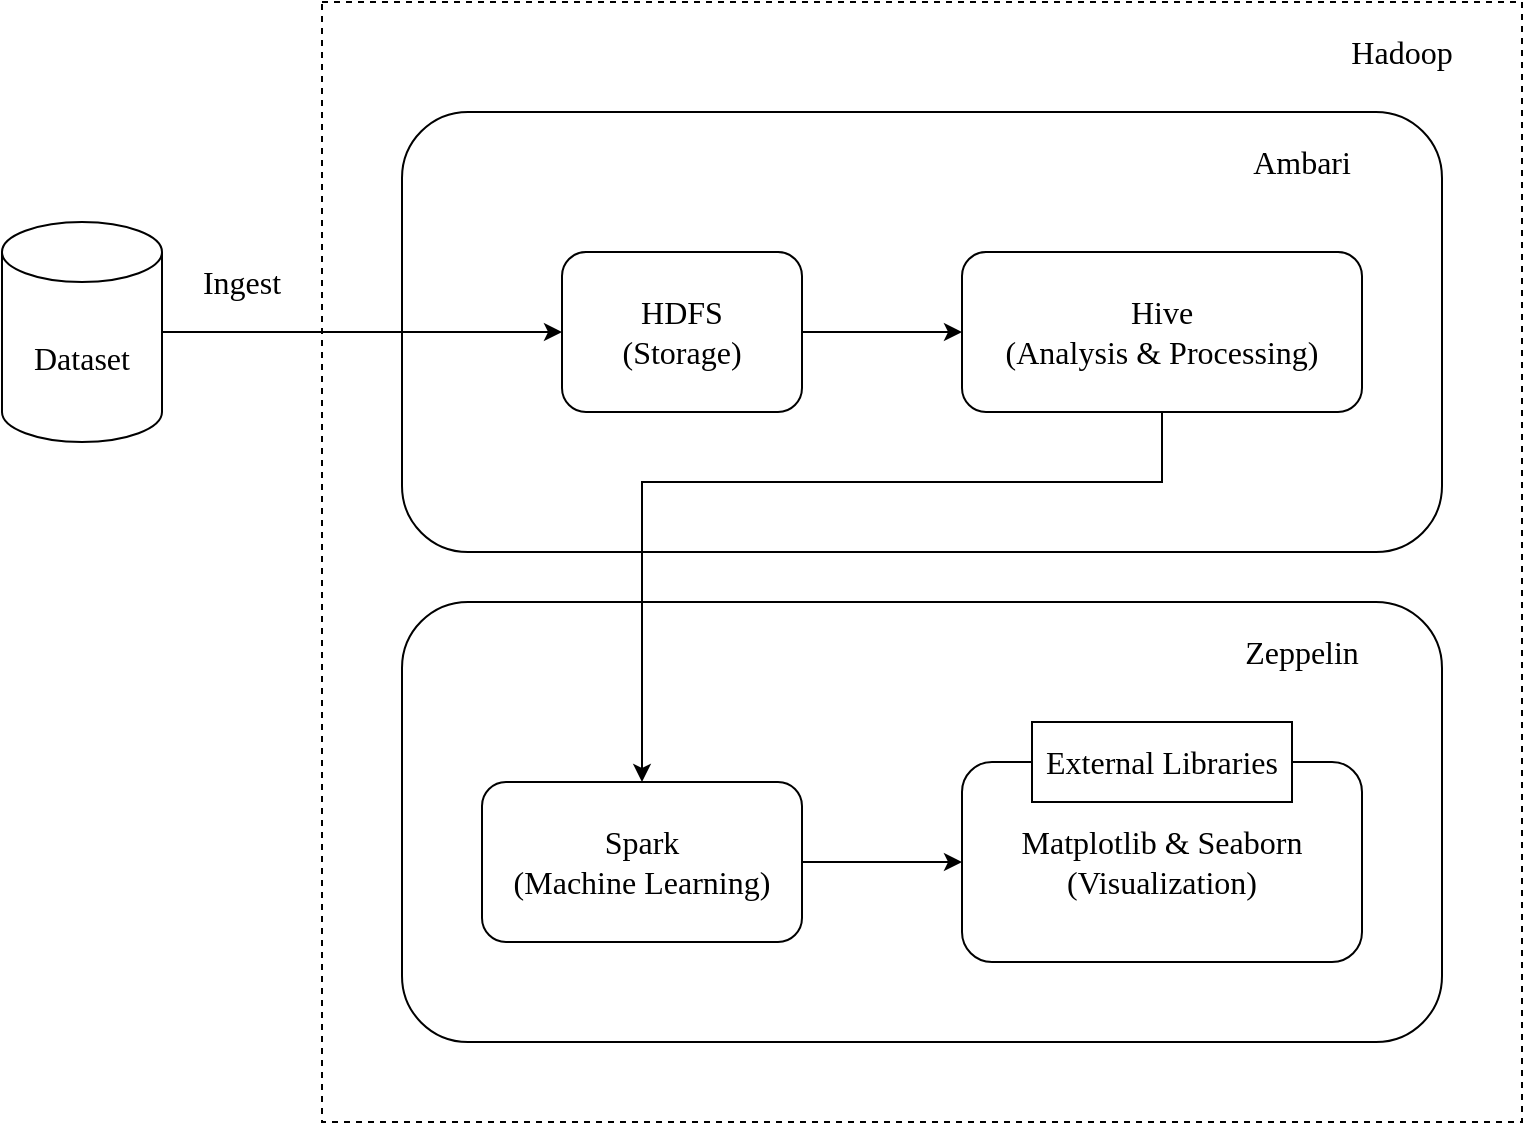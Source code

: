 <mxfile version="20.7.4" type="device"><diagram id="04Sg5wkjSyzg1YOYB34D" name="Page-1"><mxGraphModel dx="954" dy="674" grid="1" gridSize="10" guides="1" tooltips="1" connect="1" arrows="1" fold="1" page="1" pageScale="1" pageWidth="840" pageHeight="320" math="0" shadow="0"><root><mxCell id="0"/><mxCell id="1" parent="0"/><mxCell id="M_nI5KMJXkeVlGOnWkAH-13" value="" style="rounded=0;whiteSpace=wrap;html=1;fontFamily=Times New Roman;fontSize=16;dashed=1;" parent="1" vertex="1"><mxGeometry x="200" y="40" width="600" height="560" as="geometry"/></mxCell><mxCell id="vULxvj09mLuBuAxE7tZA-1" value="" style="rounded=1;whiteSpace=wrap;html=1;fontFamily=Times New Roman;fontSize=16;" vertex="1" parent="1"><mxGeometry x="240" y="95" width="520" height="220" as="geometry"/></mxCell><mxCell id="M_nI5KMJXkeVlGOnWkAH-10" value="" style="rounded=1;whiteSpace=wrap;html=1;fontFamily=Times New Roman;fontSize=16;" parent="1" vertex="1"><mxGeometry x="240" y="340" width="520" height="220" as="geometry"/></mxCell><mxCell id="M_nI5KMJXkeVlGOnWkAH-3" style="edgeStyle=orthogonalEdgeStyle;rounded=0;orthogonalLoop=1;jettySize=auto;html=1;exitX=1;exitY=0.5;exitDx=0;exitDy=0;exitPerimeter=0;entryX=0;entryY=0.5;entryDx=0;entryDy=0;fontFamily=Times New Roman;fontSize=16;" parent="1" source="M_nI5KMJXkeVlGOnWkAH-1" target="M_nI5KMJXkeVlGOnWkAH-2" edge="1"><mxGeometry relative="1" as="geometry"/></mxCell><mxCell id="M_nI5KMJXkeVlGOnWkAH-1" value="Dataset" style="shape=cylinder3;whiteSpace=wrap;html=1;boundedLbl=1;backgroundOutline=1;size=15;fontSize=16;fontFamily=Times New Roman;" parent="1" vertex="1"><mxGeometry x="40" y="150" width="80" height="110" as="geometry"/></mxCell><mxCell id="M_nI5KMJXkeVlGOnWkAH-5" style="edgeStyle=orthogonalEdgeStyle;rounded=0;orthogonalLoop=1;jettySize=auto;html=1;exitX=1;exitY=0.5;exitDx=0;exitDy=0;entryX=0;entryY=0.5;entryDx=0;entryDy=0;fontFamily=Times New Roman;fontSize=16;" parent="1" source="M_nI5KMJXkeVlGOnWkAH-2" target="M_nI5KMJXkeVlGOnWkAH-4" edge="1"><mxGeometry relative="1" as="geometry"/></mxCell><mxCell id="M_nI5KMJXkeVlGOnWkAH-2" value="HDFS&lt;br&gt;(Storage)" style="rounded=1;whiteSpace=wrap;html=1;fontFamily=Times New Roman;fontSize=16;" parent="1" vertex="1"><mxGeometry x="320" y="165" width="120" height="80" as="geometry"/></mxCell><mxCell id="M_nI5KMJXkeVlGOnWkAH-9" style="edgeStyle=orthogonalEdgeStyle;rounded=0;orthogonalLoop=1;jettySize=auto;html=1;exitX=0.5;exitY=1;exitDx=0;exitDy=0;entryX=0.5;entryY=0;entryDx=0;entryDy=0;fontFamily=Times New Roman;fontSize=16;" parent="1" source="M_nI5KMJXkeVlGOnWkAH-4" target="M_nI5KMJXkeVlGOnWkAH-6" edge="1"><mxGeometry relative="1" as="geometry"><Array as="points"><mxPoint x="620" y="280"/><mxPoint x="360" y="280"/></Array></mxGeometry></mxCell><mxCell id="M_nI5KMJXkeVlGOnWkAH-4" value="Hive&lt;br&gt;(Analysis &amp;amp; Processing)" style="rounded=1;whiteSpace=wrap;html=1;fontFamily=Times New Roman;fontSize=16;" parent="1" vertex="1"><mxGeometry x="520" y="165" width="200" height="80" as="geometry"/></mxCell><mxCell id="M_nI5KMJXkeVlGOnWkAH-8" style="edgeStyle=orthogonalEdgeStyle;rounded=0;orthogonalLoop=1;jettySize=auto;html=1;exitX=1;exitY=0.5;exitDx=0;exitDy=0;entryX=0;entryY=0.5;entryDx=0;entryDy=0;fontFamily=Times New Roman;fontSize=16;" parent="1" source="M_nI5KMJXkeVlGOnWkAH-6" target="M_nI5KMJXkeVlGOnWkAH-7" edge="1"><mxGeometry relative="1" as="geometry"/></mxCell><mxCell id="M_nI5KMJXkeVlGOnWkAH-6" value="Spark&lt;br&gt;(Machine Learning)" style="rounded=1;whiteSpace=wrap;html=1;fontFamily=Times New Roman;fontSize=16;" parent="1" vertex="1"><mxGeometry x="280" y="430" width="160" height="80" as="geometry"/></mxCell><mxCell id="M_nI5KMJXkeVlGOnWkAH-7" value="Matplotlib &amp;amp; Seaborn&lt;br&gt;(Visualization)" style="rounded=1;whiteSpace=wrap;html=1;fontFamily=Times New Roman;fontSize=16;" parent="1" vertex="1"><mxGeometry x="520" y="420" width="200" height="100" as="geometry"/></mxCell><mxCell id="M_nI5KMJXkeVlGOnWkAH-11" value="Zeppelin" style="text;html=1;strokeColor=none;fillColor=none;align=center;verticalAlign=middle;whiteSpace=wrap;rounded=0;fontFamily=Times New Roman;fontSize=16;" parent="1" vertex="1"><mxGeometry x="650" y="350" width="80" height="30" as="geometry"/></mxCell><mxCell id="M_nI5KMJXkeVlGOnWkAH-14" value="Hadoop" style="text;html=1;strokeColor=none;fillColor=none;align=center;verticalAlign=middle;whiteSpace=wrap;rounded=0;fontFamily=Times New Roman;fontSize=16;" parent="1" vertex="1"><mxGeometry x="700" y="50" width="80" height="30" as="geometry"/></mxCell><mxCell id="M_nI5KMJXkeVlGOnWkAH-15" value="Ingest" style="text;html=1;strokeColor=none;fillColor=none;align=center;verticalAlign=middle;whiteSpace=wrap;rounded=0;dashed=1;fontFamily=Times New Roman;fontSize=16;" parent="1" vertex="1"><mxGeometry x="130" y="165" width="60" height="30" as="geometry"/></mxCell><mxCell id="M_nI5KMJXkeVlGOnWkAH-16" value="External Libraries" style="rounded=0;whiteSpace=wrap;html=1;fontFamily=Times New Roman;fontSize=16;" parent="1" vertex="1"><mxGeometry x="555" y="400" width="130" height="40" as="geometry"/></mxCell><mxCell id="vULxvj09mLuBuAxE7tZA-2" value="Ambari" style="text;html=1;strokeColor=none;fillColor=none;align=center;verticalAlign=middle;whiteSpace=wrap;rounded=0;fontFamily=Times New Roman;fontSize=16;" vertex="1" parent="1"><mxGeometry x="650" y="105" width="80" height="30" as="geometry"/></mxCell></root></mxGraphModel></diagram></mxfile>